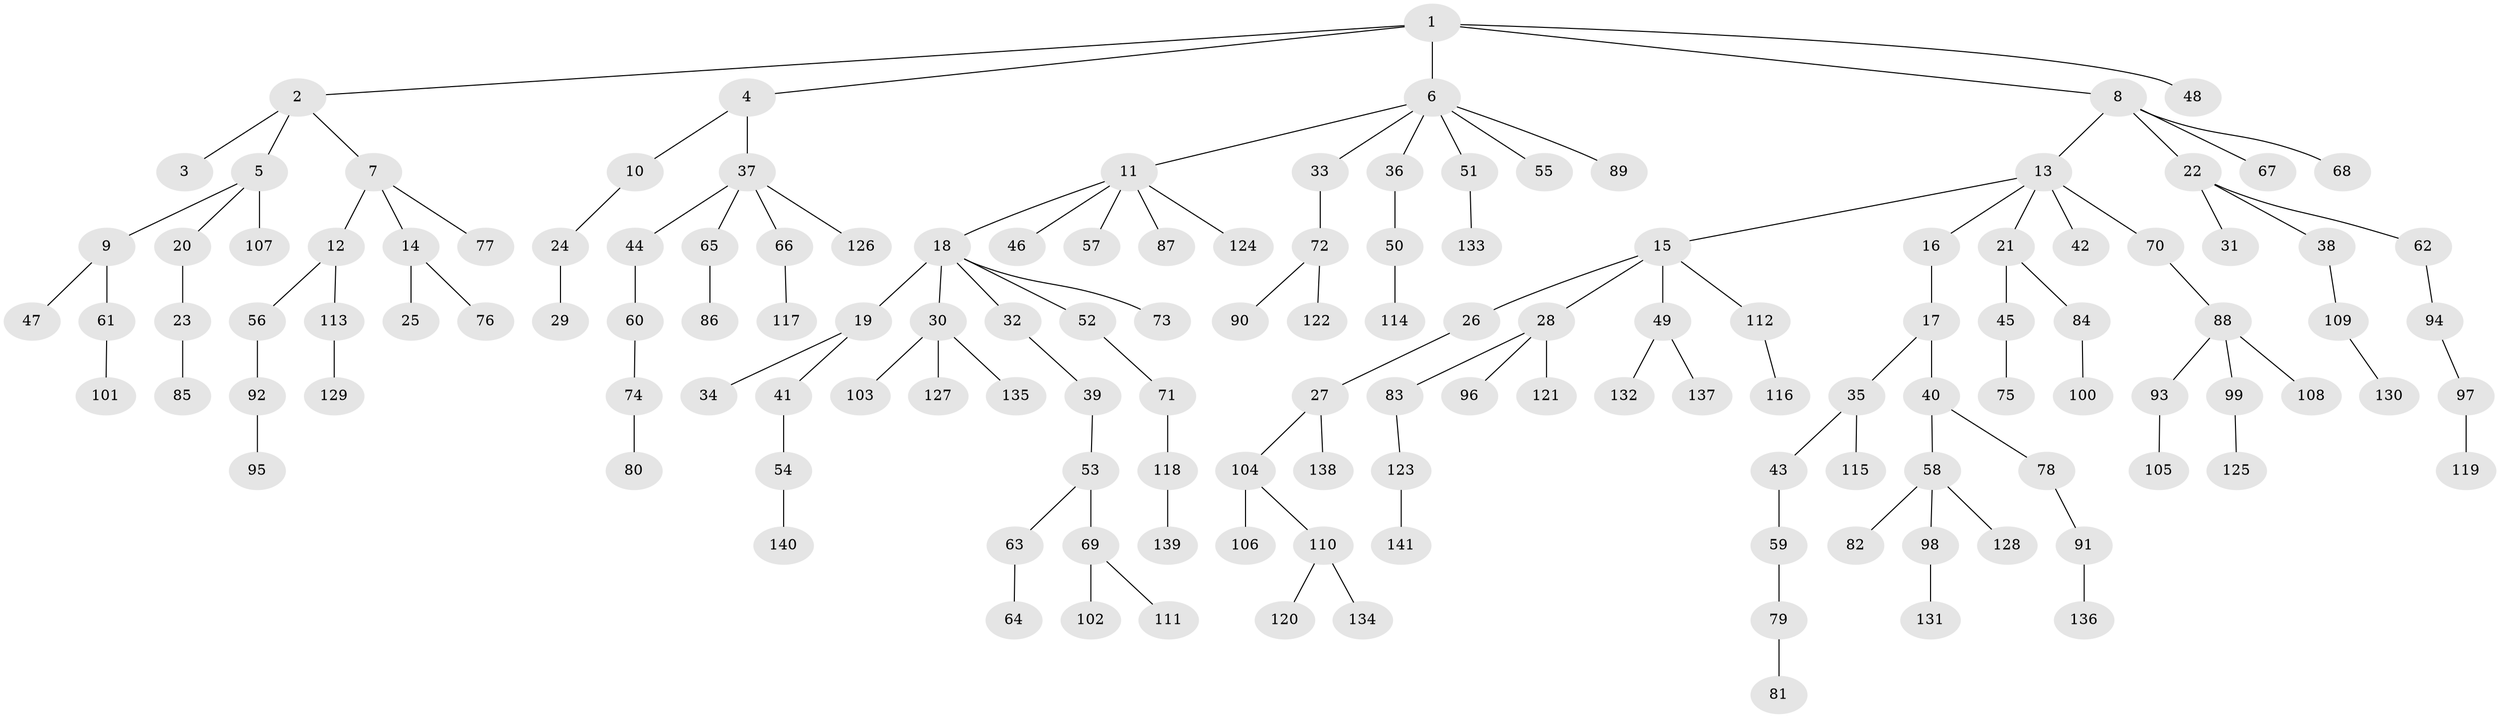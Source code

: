 // Generated by graph-tools (version 1.1) at 2025/11/02/27/25 16:11:27]
// undirected, 141 vertices, 140 edges
graph export_dot {
graph [start="1"]
  node [color=gray90,style=filled];
  1;
  2;
  3;
  4;
  5;
  6;
  7;
  8;
  9;
  10;
  11;
  12;
  13;
  14;
  15;
  16;
  17;
  18;
  19;
  20;
  21;
  22;
  23;
  24;
  25;
  26;
  27;
  28;
  29;
  30;
  31;
  32;
  33;
  34;
  35;
  36;
  37;
  38;
  39;
  40;
  41;
  42;
  43;
  44;
  45;
  46;
  47;
  48;
  49;
  50;
  51;
  52;
  53;
  54;
  55;
  56;
  57;
  58;
  59;
  60;
  61;
  62;
  63;
  64;
  65;
  66;
  67;
  68;
  69;
  70;
  71;
  72;
  73;
  74;
  75;
  76;
  77;
  78;
  79;
  80;
  81;
  82;
  83;
  84;
  85;
  86;
  87;
  88;
  89;
  90;
  91;
  92;
  93;
  94;
  95;
  96;
  97;
  98;
  99;
  100;
  101;
  102;
  103;
  104;
  105;
  106;
  107;
  108;
  109;
  110;
  111;
  112;
  113;
  114;
  115;
  116;
  117;
  118;
  119;
  120;
  121;
  122;
  123;
  124;
  125;
  126;
  127;
  128;
  129;
  130;
  131;
  132;
  133;
  134;
  135;
  136;
  137;
  138;
  139;
  140;
  141;
  1 -- 2;
  1 -- 4;
  1 -- 6;
  1 -- 8;
  1 -- 48;
  2 -- 3;
  2 -- 5;
  2 -- 7;
  4 -- 10;
  4 -- 37;
  5 -- 9;
  5 -- 20;
  5 -- 107;
  6 -- 11;
  6 -- 33;
  6 -- 36;
  6 -- 51;
  6 -- 55;
  6 -- 89;
  7 -- 12;
  7 -- 14;
  7 -- 77;
  8 -- 13;
  8 -- 22;
  8 -- 67;
  8 -- 68;
  9 -- 47;
  9 -- 61;
  10 -- 24;
  11 -- 18;
  11 -- 46;
  11 -- 57;
  11 -- 87;
  11 -- 124;
  12 -- 56;
  12 -- 113;
  13 -- 15;
  13 -- 16;
  13 -- 21;
  13 -- 42;
  13 -- 70;
  14 -- 25;
  14 -- 76;
  15 -- 26;
  15 -- 28;
  15 -- 49;
  15 -- 112;
  16 -- 17;
  17 -- 35;
  17 -- 40;
  18 -- 19;
  18 -- 30;
  18 -- 32;
  18 -- 52;
  18 -- 73;
  19 -- 34;
  19 -- 41;
  20 -- 23;
  21 -- 45;
  21 -- 84;
  22 -- 31;
  22 -- 38;
  22 -- 62;
  23 -- 85;
  24 -- 29;
  26 -- 27;
  27 -- 104;
  27 -- 138;
  28 -- 83;
  28 -- 96;
  28 -- 121;
  30 -- 103;
  30 -- 127;
  30 -- 135;
  32 -- 39;
  33 -- 72;
  35 -- 43;
  35 -- 115;
  36 -- 50;
  37 -- 44;
  37 -- 65;
  37 -- 66;
  37 -- 126;
  38 -- 109;
  39 -- 53;
  40 -- 58;
  40 -- 78;
  41 -- 54;
  43 -- 59;
  44 -- 60;
  45 -- 75;
  49 -- 132;
  49 -- 137;
  50 -- 114;
  51 -- 133;
  52 -- 71;
  53 -- 63;
  53 -- 69;
  54 -- 140;
  56 -- 92;
  58 -- 82;
  58 -- 98;
  58 -- 128;
  59 -- 79;
  60 -- 74;
  61 -- 101;
  62 -- 94;
  63 -- 64;
  65 -- 86;
  66 -- 117;
  69 -- 102;
  69 -- 111;
  70 -- 88;
  71 -- 118;
  72 -- 90;
  72 -- 122;
  74 -- 80;
  78 -- 91;
  79 -- 81;
  83 -- 123;
  84 -- 100;
  88 -- 93;
  88 -- 99;
  88 -- 108;
  91 -- 136;
  92 -- 95;
  93 -- 105;
  94 -- 97;
  97 -- 119;
  98 -- 131;
  99 -- 125;
  104 -- 106;
  104 -- 110;
  109 -- 130;
  110 -- 120;
  110 -- 134;
  112 -- 116;
  113 -- 129;
  118 -- 139;
  123 -- 141;
}
